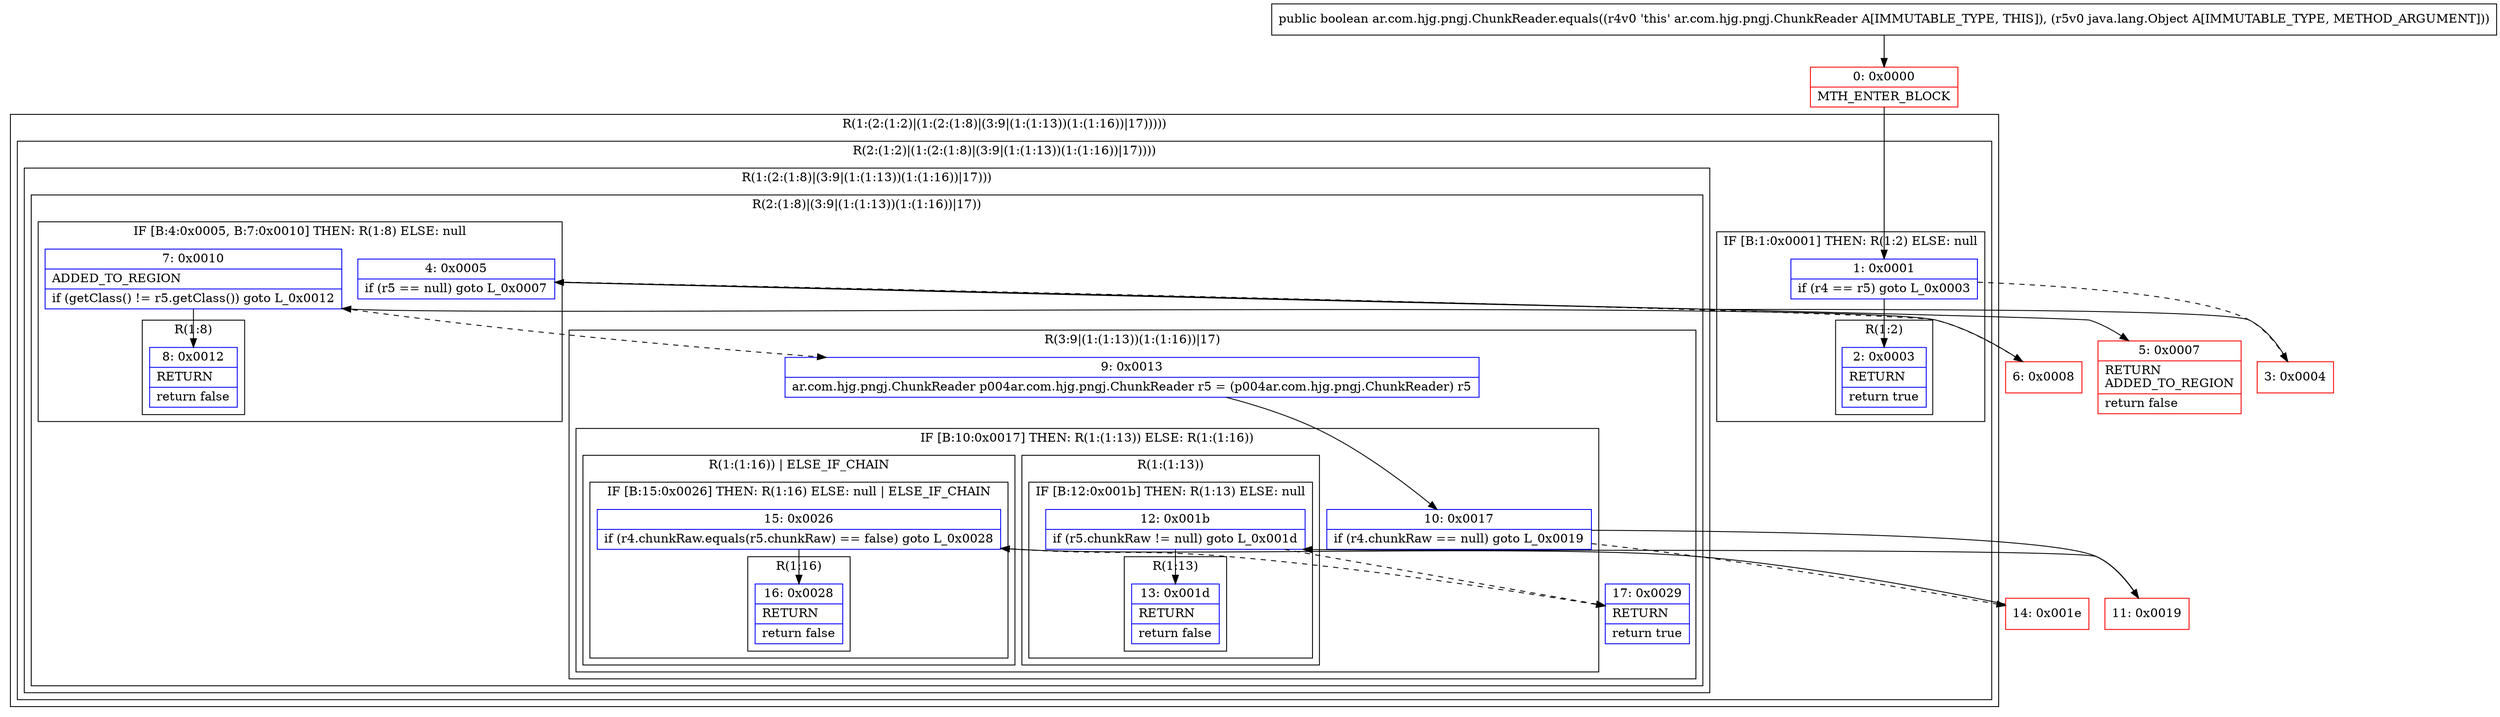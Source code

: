 digraph "CFG forar.com.hjg.pngj.ChunkReader.equals(Ljava\/lang\/Object;)Z" {
subgraph cluster_Region_223295464 {
label = "R(1:(2:(1:2)|(1:(2:(1:8)|(3:9|(1:(1:13))(1:(1:16))|17)))))";
node [shape=record,color=blue];
subgraph cluster_Region_1828978643 {
label = "R(2:(1:2)|(1:(2:(1:8)|(3:9|(1:(1:13))(1:(1:16))|17))))";
node [shape=record,color=blue];
subgraph cluster_IfRegion_1624434322 {
label = "IF [B:1:0x0001] THEN: R(1:2) ELSE: null";
node [shape=record,color=blue];
Node_1 [shape=record,label="{1\:\ 0x0001|if (r4 == r5) goto L_0x0003\l}"];
subgraph cluster_Region_1014330150 {
label = "R(1:2)";
node [shape=record,color=blue];
Node_2 [shape=record,label="{2\:\ 0x0003|RETURN\l|return true\l}"];
}
}
subgraph cluster_Region_1223811895 {
label = "R(1:(2:(1:8)|(3:9|(1:(1:13))(1:(1:16))|17)))";
node [shape=record,color=blue];
subgraph cluster_Region_989749405 {
label = "R(2:(1:8)|(3:9|(1:(1:13))(1:(1:16))|17))";
node [shape=record,color=blue];
subgraph cluster_IfRegion_1307572006 {
label = "IF [B:4:0x0005, B:7:0x0010] THEN: R(1:8) ELSE: null";
node [shape=record,color=blue];
Node_4 [shape=record,label="{4\:\ 0x0005|if (r5 == null) goto L_0x0007\l}"];
Node_7 [shape=record,label="{7\:\ 0x0010|ADDED_TO_REGION\l|if (getClass() != r5.getClass()) goto L_0x0012\l}"];
subgraph cluster_Region_1511277054 {
label = "R(1:8)";
node [shape=record,color=blue];
Node_8 [shape=record,label="{8\:\ 0x0012|RETURN\l|return false\l}"];
}
}
subgraph cluster_Region_1171486504 {
label = "R(3:9|(1:(1:13))(1:(1:16))|17)";
node [shape=record,color=blue];
Node_9 [shape=record,label="{9\:\ 0x0013|ar.com.hjg.pngj.ChunkReader p004ar.com.hjg.pngj.ChunkReader r5 = (p004ar.com.hjg.pngj.ChunkReader) r5\l}"];
subgraph cluster_IfRegion_498854352 {
label = "IF [B:10:0x0017] THEN: R(1:(1:13)) ELSE: R(1:(1:16))";
node [shape=record,color=blue];
Node_10 [shape=record,label="{10\:\ 0x0017|if (r4.chunkRaw == null) goto L_0x0019\l}"];
subgraph cluster_Region_1418233970 {
label = "R(1:(1:13))";
node [shape=record,color=blue];
subgraph cluster_IfRegion_1344894289 {
label = "IF [B:12:0x001b] THEN: R(1:13) ELSE: null";
node [shape=record,color=blue];
Node_12 [shape=record,label="{12\:\ 0x001b|if (r5.chunkRaw != null) goto L_0x001d\l}"];
subgraph cluster_Region_1718358786 {
label = "R(1:13)";
node [shape=record,color=blue];
Node_13 [shape=record,label="{13\:\ 0x001d|RETURN\l|return false\l}"];
}
}
}
subgraph cluster_Region_504341888 {
label = "R(1:(1:16)) | ELSE_IF_CHAIN\l";
node [shape=record,color=blue];
subgraph cluster_IfRegion_1984063327 {
label = "IF [B:15:0x0026] THEN: R(1:16) ELSE: null | ELSE_IF_CHAIN\l";
node [shape=record,color=blue];
Node_15 [shape=record,label="{15\:\ 0x0026|if (r4.chunkRaw.equals(r5.chunkRaw) == false) goto L_0x0028\l}"];
subgraph cluster_Region_1555573496 {
label = "R(1:16)";
node [shape=record,color=blue];
Node_16 [shape=record,label="{16\:\ 0x0028|RETURN\l|return false\l}"];
}
}
}
}
Node_17 [shape=record,label="{17\:\ 0x0029|RETURN\l|return true\l}"];
}
}
}
}
}
Node_0 [shape=record,color=red,label="{0\:\ 0x0000|MTH_ENTER_BLOCK\l}"];
Node_3 [shape=record,color=red,label="{3\:\ 0x0004}"];
Node_5 [shape=record,color=red,label="{5\:\ 0x0007|RETURN\lADDED_TO_REGION\l|return false\l}"];
Node_6 [shape=record,color=red,label="{6\:\ 0x0008}"];
Node_11 [shape=record,color=red,label="{11\:\ 0x0019}"];
Node_14 [shape=record,color=red,label="{14\:\ 0x001e}"];
MethodNode[shape=record,label="{public boolean ar.com.hjg.pngj.ChunkReader.equals((r4v0 'this' ar.com.hjg.pngj.ChunkReader A[IMMUTABLE_TYPE, THIS]), (r5v0 java.lang.Object A[IMMUTABLE_TYPE, METHOD_ARGUMENT])) }"];
MethodNode -> Node_0;
Node_1 -> Node_2;
Node_1 -> Node_3[style=dashed];
Node_4 -> Node_5;
Node_4 -> Node_6[style=dashed];
Node_7 -> Node_8;
Node_7 -> Node_9[style=dashed];
Node_9 -> Node_10;
Node_10 -> Node_11;
Node_10 -> Node_14[style=dashed];
Node_12 -> Node_13;
Node_12 -> Node_17[style=dashed];
Node_15 -> Node_16;
Node_15 -> Node_17[style=dashed];
Node_0 -> Node_1;
Node_3 -> Node_4;
Node_6 -> Node_7;
Node_11 -> Node_12;
Node_14 -> Node_15;
}

